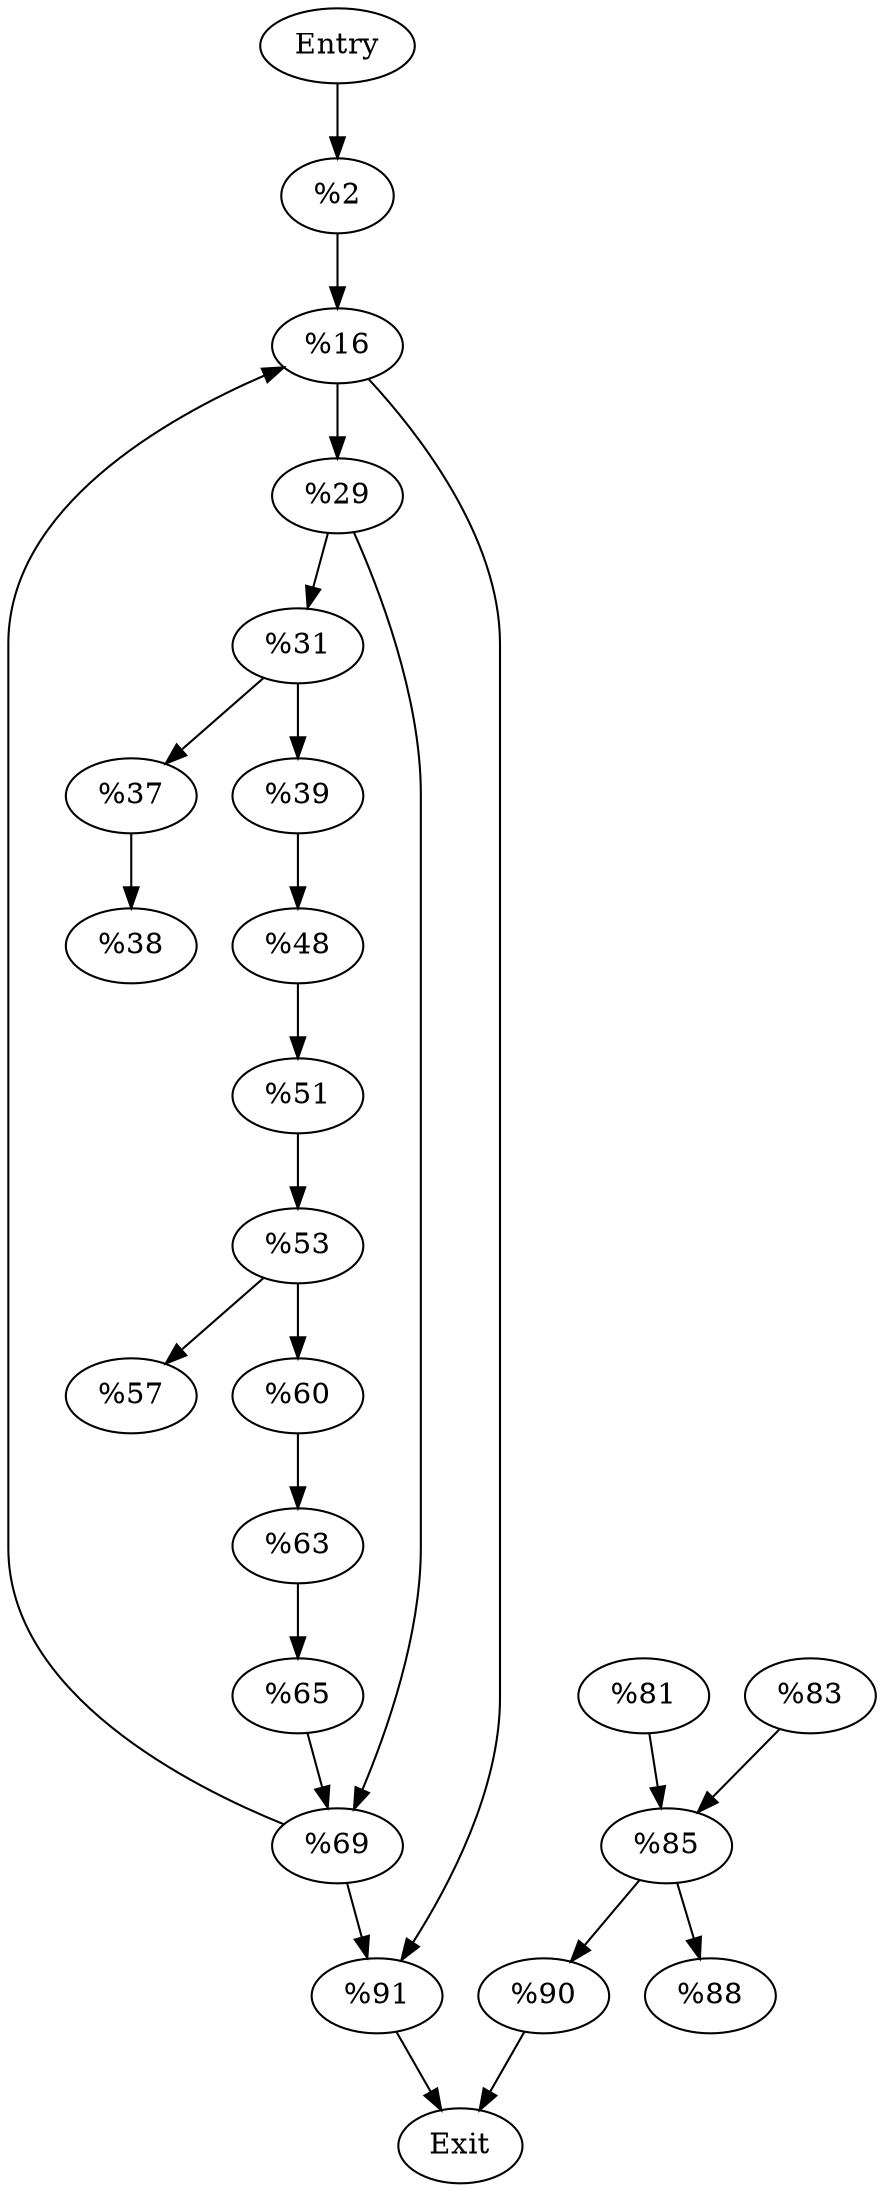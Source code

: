 digraph CFG {
    rankdir=TB;

    // Nodes
    start [label="Entry"];
    block2 [label="%2"];
    block16 [label="%16"];
    block29 [label="%29"];
    block31 [label="%31"];
    block37 [label="%37"];
    block38 [label="%38"];
    block39 [label="%39"];
    block48 [label="%48"];
    block51 [label="%51"];
    block53 [label="%53"];
    block57 [label="%57"];
    block60 [label="%60"];
    block63 [label="%63"];
    block65 [label="%65"];
    block69 [label="%69"];
    block81 [label="%81"];
    block83 [label="%83"];
    block85 [label="%85"];
    block88 [label="%88"];
    block90 [label="%90"];
    block91 [label="%91"];
    exit [label="Exit"];

    // Edges
    start -> block2;
    block2 -> block16;
    block16 -> block29;
    block16 -> block91;
    block29 -> block31;
    block31 -> block37;
    block31 -> block39;
    block37 -> block38;
    block39 -> block48;
    block48 -> block51;
    block51 -> block53;
    block53 -> block57;
    block53 -> block60;
    block60 -> block63;
    block63 -> block65;
    block65 -> block69;
    block29 -> block69;
    block69 -> block16;
    block69 -> block91;
    block81 -> block85;
    block83 -> block85;
    block85 -> block88;
    block85 -> block90;
    block90 -> exit;
    block91 -> exit;
}